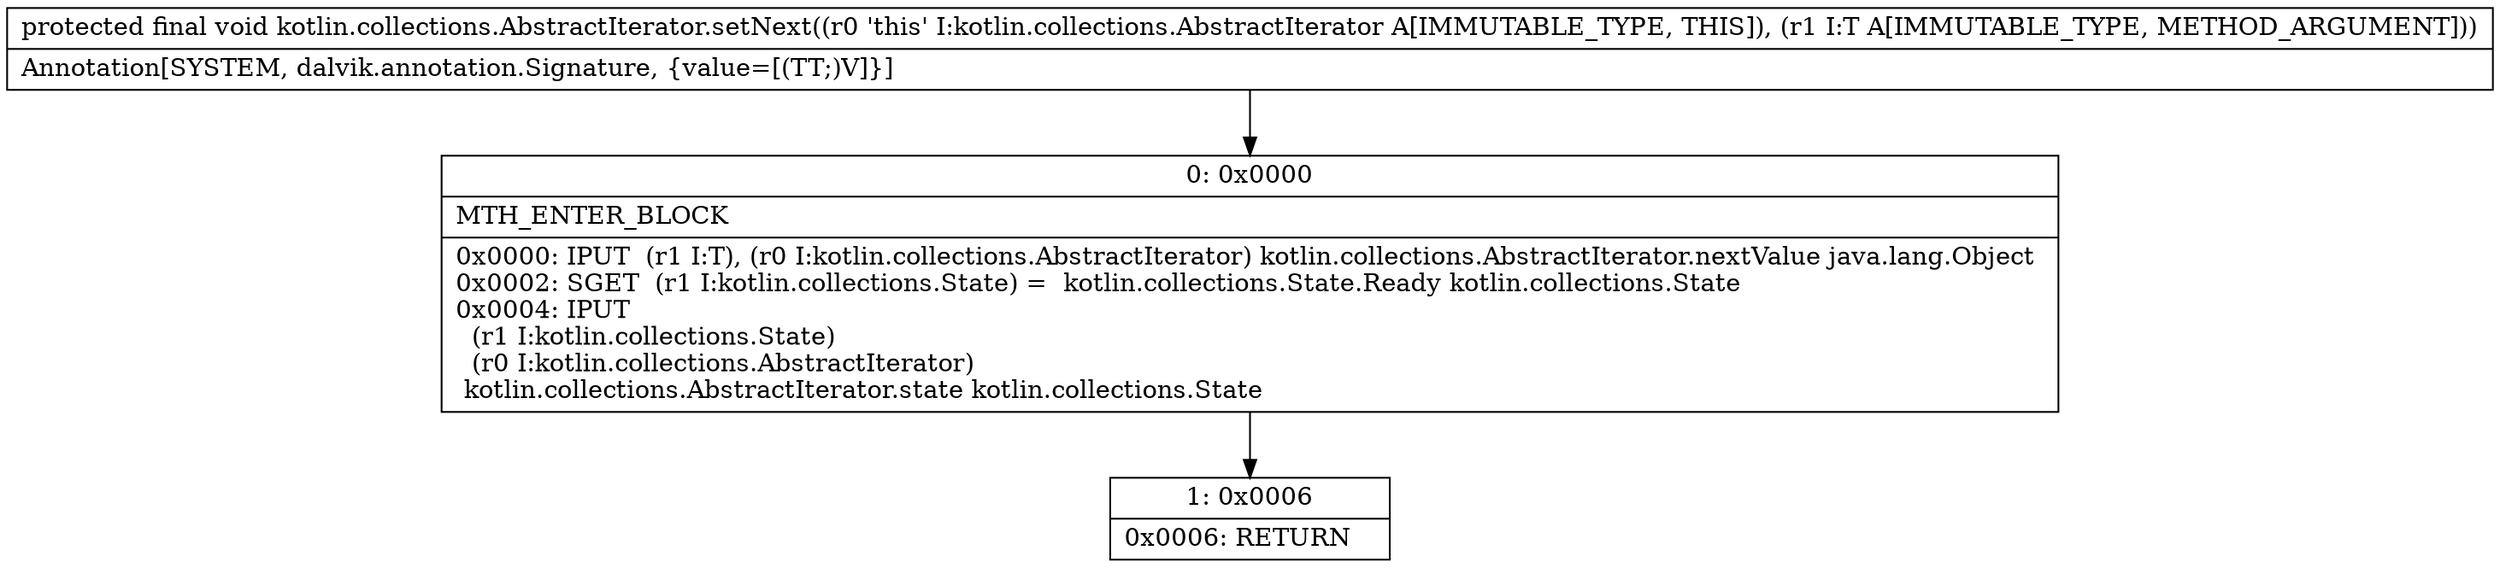 digraph "CFG forkotlin.collections.AbstractIterator.setNext(Ljava\/lang\/Object;)V" {
Node_0 [shape=record,label="{0\:\ 0x0000|MTH_ENTER_BLOCK\l|0x0000: IPUT  (r1 I:T), (r0 I:kotlin.collections.AbstractIterator) kotlin.collections.AbstractIterator.nextValue java.lang.Object \l0x0002: SGET  (r1 I:kotlin.collections.State) =  kotlin.collections.State.Ready kotlin.collections.State \l0x0004: IPUT  \l  (r1 I:kotlin.collections.State)\l  (r0 I:kotlin.collections.AbstractIterator)\l kotlin.collections.AbstractIterator.state kotlin.collections.State \l}"];
Node_1 [shape=record,label="{1\:\ 0x0006|0x0006: RETURN   \l}"];
MethodNode[shape=record,label="{protected final void kotlin.collections.AbstractIterator.setNext((r0 'this' I:kotlin.collections.AbstractIterator A[IMMUTABLE_TYPE, THIS]), (r1 I:T A[IMMUTABLE_TYPE, METHOD_ARGUMENT]))  | Annotation[SYSTEM, dalvik.annotation.Signature, \{value=[(TT;)V]\}]\l}"];
MethodNode -> Node_0;
Node_0 -> Node_1;
}


